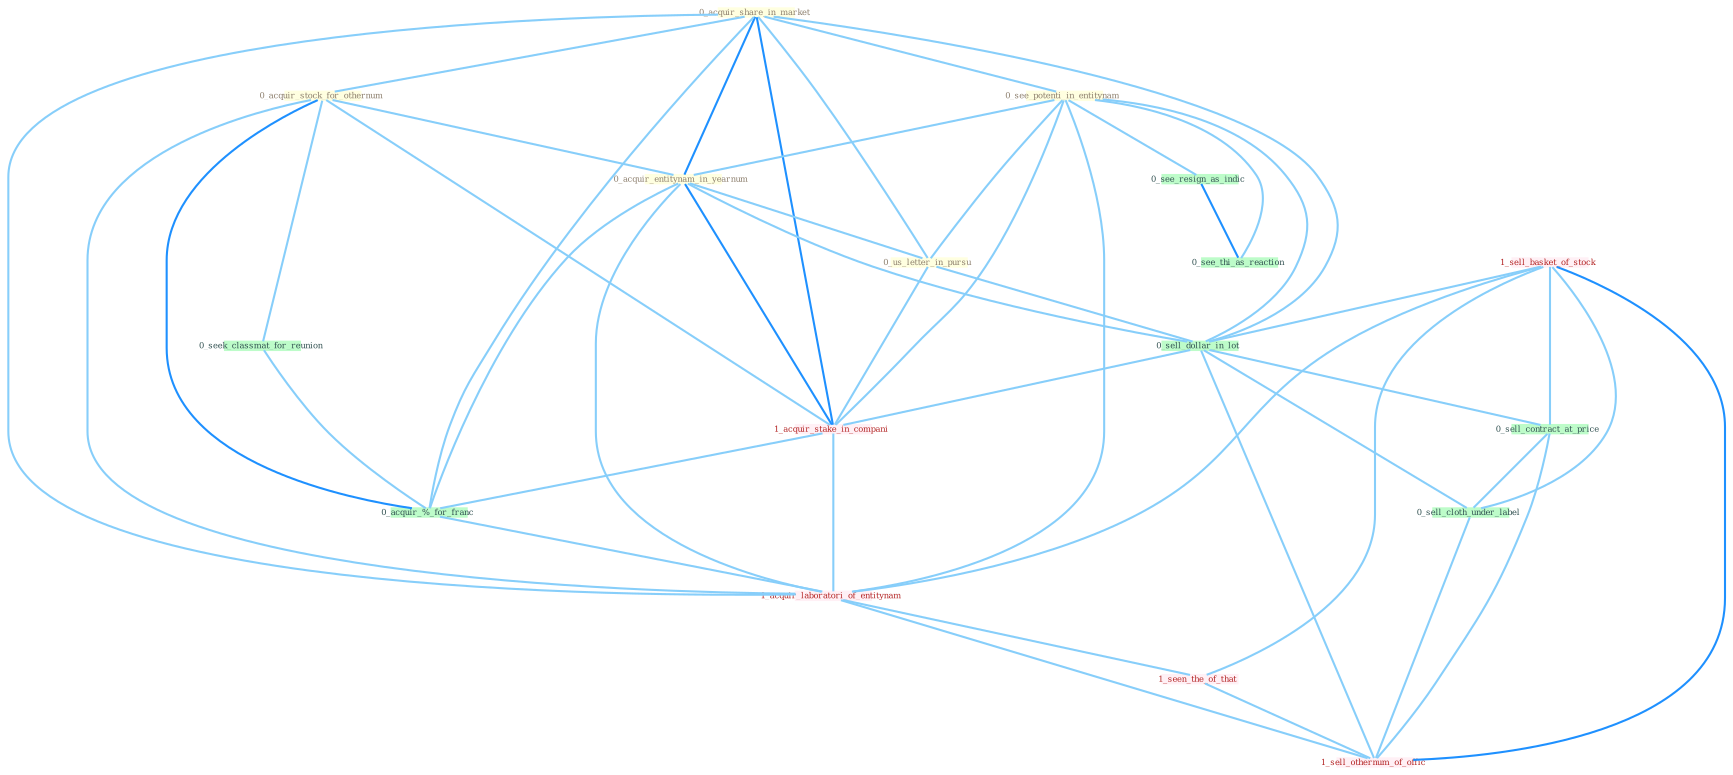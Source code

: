 Graph G{ 
    node
    [shape=polygon,style=filled,width=.5,height=.06,color="#BDFCC9",fixedsize=true,fontsize=4,
    fontcolor="#2f4f4f"];
    {node
    [color="#ffffe0", fontcolor="#8b7d6b"] "0_acquir_share_in_market " "0_see_potenti_in_entitynam " "0_acquir_stock_for_othernum " "0_acquir_entitynam_in_yearnum " "0_us_letter_in_pursu "}
{node [color="#fff0f5", fontcolor="#b22222"] "1_sell_basket_of_stock " "1_acquir_stake_in_compani " "1_acquir_laboratori_of_entitynam " "1_seen_the_of_that " "1_sell_othernum_of_offic "}
edge [color="#B0E2FF"];

	"0_acquir_share_in_market " -- "0_see_potenti_in_entitynam " [w="1", color="#87cefa" ];
	"0_acquir_share_in_market " -- "0_acquir_stock_for_othernum " [w="1", color="#87cefa" ];
	"0_acquir_share_in_market " -- "0_acquir_entitynam_in_yearnum " [w="2", color="#1e90ff" , len=0.8];
	"0_acquir_share_in_market " -- "0_us_letter_in_pursu " [w="1", color="#87cefa" ];
	"0_acquir_share_in_market " -- "0_sell_dollar_in_lot " [w="1", color="#87cefa" ];
	"0_acquir_share_in_market " -- "1_acquir_stake_in_compani " [w="2", color="#1e90ff" , len=0.8];
	"0_acquir_share_in_market " -- "0_acquir_%_for_franc " [w="1", color="#87cefa" ];
	"0_acquir_share_in_market " -- "1_acquir_laboratori_of_entitynam " [w="1", color="#87cefa" ];
	"0_see_potenti_in_entitynam " -- "0_acquir_entitynam_in_yearnum " [w="1", color="#87cefa" ];
	"0_see_potenti_in_entitynam " -- "0_us_letter_in_pursu " [w="1", color="#87cefa" ];
	"0_see_potenti_in_entitynam " -- "0_sell_dollar_in_lot " [w="1", color="#87cefa" ];
	"0_see_potenti_in_entitynam " -- "0_see_resign_as_indic " [w="1", color="#87cefa" ];
	"0_see_potenti_in_entitynam " -- "1_acquir_stake_in_compani " [w="1", color="#87cefa" ];
	"0_see_potenti_in_entitynam " -- "1_acquir_laboratori_of_entitynam " [w="1", color="#87cefa" ];
	"0_see_potenti_in_entitynam " -- "0_see_thi_as_reaction " [w="1", color="#87cefa" ];
	"0_acquir_stock_for_othernum " -- "0_acquir_entitynam_in_yearnum " [w="1", color="#87cefa" ];
	"0_acquir_stock_for_othernum " -- "0_seek_classmat_for_reunion " [w="1", color="#87cefa" ];
	"0_acquir_stock_for_othernum " -- "1_acquir_stake_in_compani " [w="1", color="#87cefa" ];
	"0_acquir_stock_for_othernum " -- "0_acquir_%_for_franc " [w="2", color="#1e90ff" , len=0.8];
	"0_acquir_stock_for_othernum " -- "1_acquir_laboratori_of_entitynam " [w="1", color="#87cefa" ];
	"0_acquir_entitynam_in_yearnum " -- "0_us_letter_in_pursu " [w="1", color="#87cefa" ];
	"0_acquir_entitynam_in_yearnum " -- "0_sell_dollar_in_lot " [w="1", color="#87cefa" ];
	"0_acquir_entitynam_in_yearnum " -- "1_acquir_stake_in_compani " [w="2", color="#1e90ff" , len=0.8];
	"0_acquir_entitynam_in_yearnum " -- "0_acquir_%_for_franc " [w="1", color="#87cefa" ];
	"0_acquir_entitynam_in_yearnum " -- "1_acquir_laboratori_of_entitynam " [w="1", color="#87cefa" ];
	"0_us_letter_in_pursu " -- "0_sell_dollar_in_lot " [w="1", color="#87cefa" ];
	"0_us_letter_in_pursu " -- "1_acquir_stake_in_compani " [w="1", color="#87cefa" ];
	"0_seek_classmat_for_reunion " -- "0_acquir_%_for_franc " [w="1", color="#87cefa" ];
	"1_sell_basket_of_stock " -- "0_sell_dollar_in_lot " [w="1", color="#87cefa" ];
	"1_sell_basket_of_stock " -- "0_sell_contract_at_price " [w="1", color="#87cefa" ];
	"1_sell_basket_of_stock " -- "1_acquir_laboratori_of_entitynam " [w="1", color="#87cefa" ];
	"1_sell_basket_of_stock " -- "0_sell_cloth_under_label " [w="1", color="#87cefa" ];
	"1_sell_basket_of_stock " -- "1_seen_the_of_that " [w="1", color="#87cefa" ];
	"1_sell_basket_of_stock " -- "1_sell_othernum_of_offic " [w="2", color="#1e90ff" , len=0.8];
	"0_sell_dollar_in_lot " -- "1_acquir_stake_in_compani " [w="1", color="#87cefa" ];
	"0_sell_dollar_in_lot " -- "0_sell_contract_at_price " [w="1", color="#87cefa" ];
	"0_sell_dollar_in_lot " -- "0_sell_cloth_under_label " [w="1", color="#87cefa" ];
	"0_sell_dollar_in_lot " -- "1_sell_othernum_of_offic " [w="1", color="#87cefa" ];
	"0_see_resign_as_indic " -- "0_see_thi_as_reaction " [w="2", color="#1e90ff" , len=0.8];
	"1_acquir_stake_in_compani " -- "0_acquir_%_for_franc " [w="1", color="#87cefa" ];
	"1_acquir_stake_in_compani " -- "1_acquir_laboratori_of_entitynam " [w="1", color="#87cefa" ];
	"0_acquir_%_for_franc " -- "1_acquir_laboratori_of_entitynam " [w="1", color="#87cefa" ];
	"0_sell_contract_at_price " -- "0_sell_cloth_under_label " [w="1", color="#87cefa" ];
	"0_sell_contract_at_price " -- "1_sell_othernum_of_offic " [w="1", color="#87cefa" ];
	"1_acquir_laboratori_of_entitynam " -- "1_seen_the_of_that " [w="1", color="#87cefa" ];
	"1_acquir_laboratori_of_entitynam " -- "1_sell_othernum_of_offic " [w="1", color="#87cefa" ];
	"0_sell_cloth_under_label " -- "1_sell_othernum_of_offic " [w="1", color="#87cefa" ];
	"1_seen_the_of_that " -- "1_sell_othernum_of_offic " [w="1", color="#87cefa" ];
}